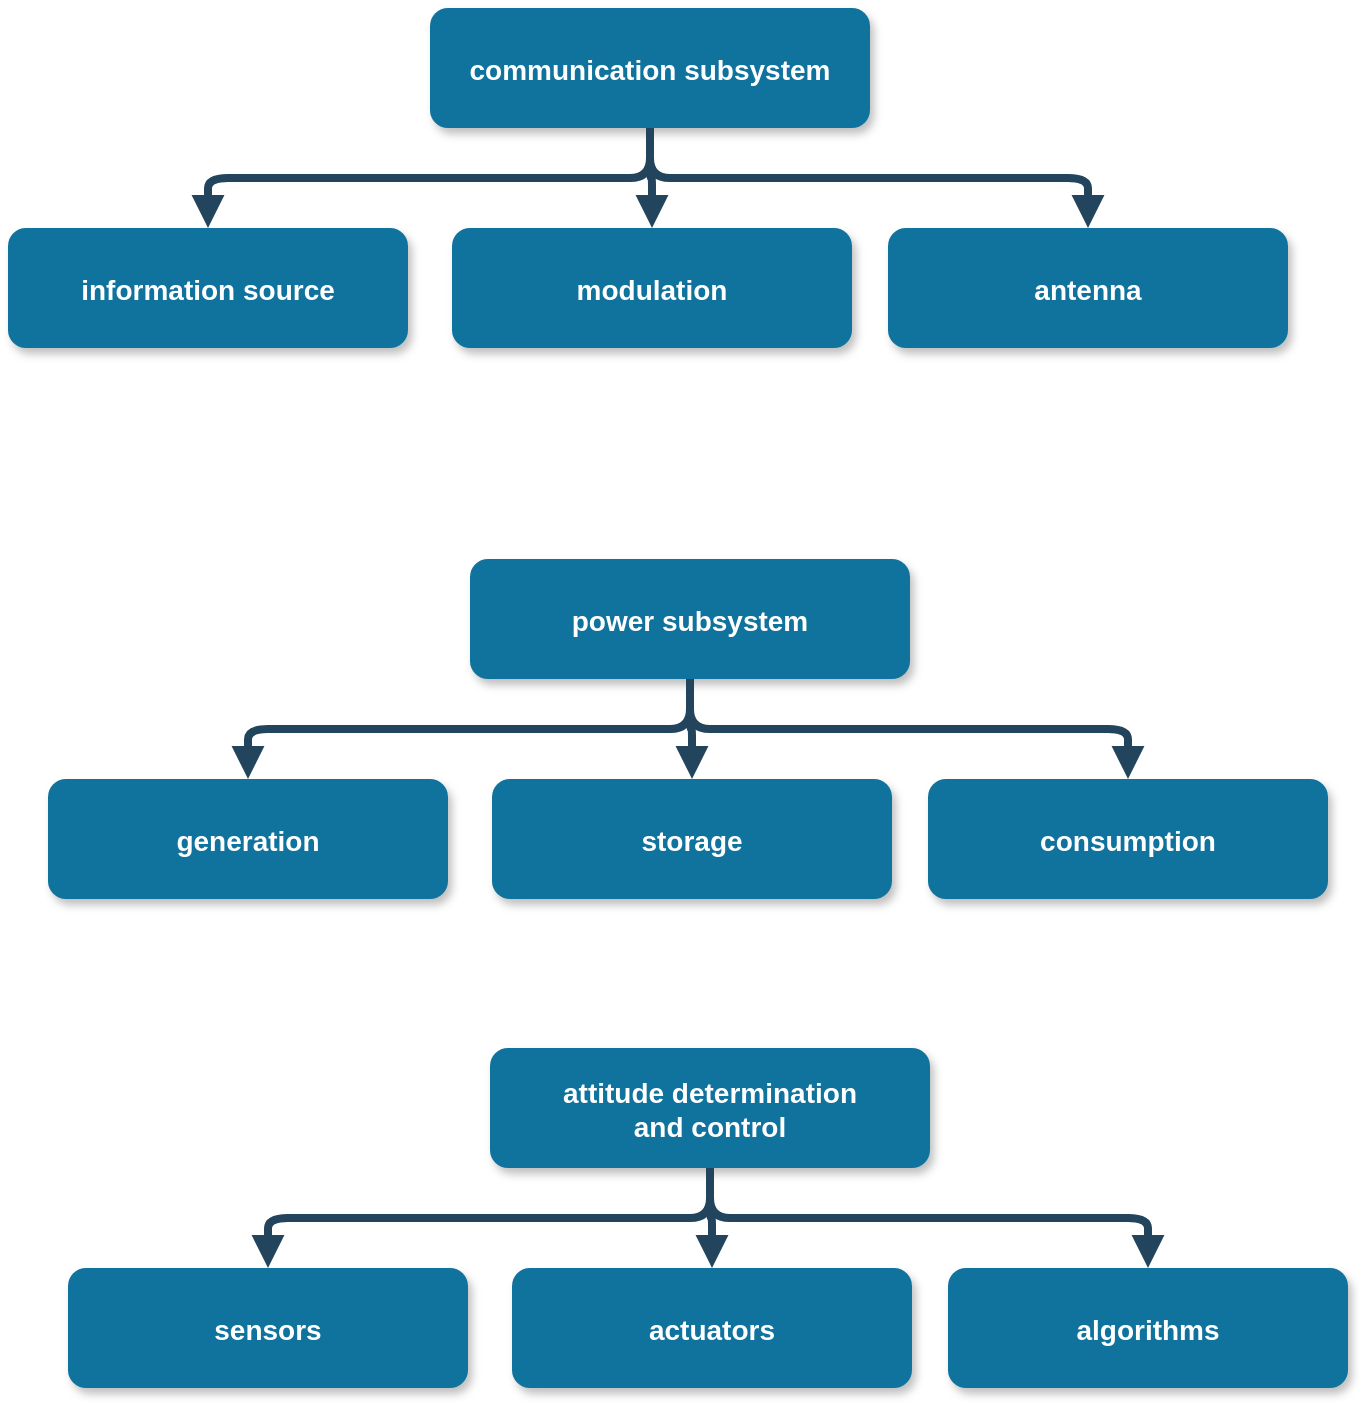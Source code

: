 <mxfile version="20.5.3" type="github">
  <diagram name="Page-1" id="97916047-d0de-89f5-080d-49f4d83e522f">
    <mxGraphModel dx="1422" dy="752" grid="1" gridSize="10" guides="1" tooltips="1" connect="1" arrows="1" fold="1" page="1" pageScale="1.5" pageWidth="1169" pageHeight="827" background="none" math="0" shadow="0">
      <root>
        <mxCell id="0" />
        <mxCell id="1" parent="0" />
        <mxCell id="3" value="power subsystem" style="rounded=1;fillColor=#10739E;strokeColor=none;shadow=1;gradientColor=none;fontStyle=1;fontColor=#FFFFFF;fontSize=14;" parent="1" vertex="1">
          <mxGeometry x="661" y="345.5" width="220" height="60" as="geometry" />
        </mxCell>
        <mxCell id="4" value="generation" style="rounded=1;fillColor=#10739E;strokeColor=none;shadow=1;gradientColor=none;fontStyle=1;fontColor=#FFFFFF;fontSize=14;" parent="1" vertex="1">
          <mxGeometry x="450" y="455.5" width="200" height="60" as="geometry" />
        </mxCell>
        <mxCell id="5" value="storage" style="rounded=1;fillColor=#10739E;strokeColor=none;shadow=1;gradientColor=none;fontStyle=1;fontColor=#FFFFFF;fontSize=14;" parent="1" vertex="1">
          <mxGeometry x="672" y="455.5" width="200" height="60" as="geometry" />
        </mxCell>
        <mxCell id="6" value="consumption" style="rounded=1;fillColor=#10739E;strokeColor=none;shadow=1;gradientColor=none;fontStyle=1;fontColor=#FFFFFF;fontSize=14;" parent="1" vertex="1">
          <mxGeometry x="890" y="455.5" width="200" height="60" as="geometry" />
        </mxCell>
        <mxCell id="30" value="" style="edgeStyle=elbowEdgeStyle;elbow=vertical;strokeWidth=4;endArrow=block;endFill=1;fontStyle=1;strokeColor=#23445D;" parent="1" source="3" target="5" edge="1">
          <mxGeometry x="22" y="165.5" width="100" height="100" as="geometry">
            <mxPoint x="22" y="265.5" as="sourcePoint" />
            <mxPoint x="122" y="165.5" as="targetPoint" />
          </mxGeometry>
        </mxCell>
        <mxCell id="31" value="" style="edgeStyle=elbowEdgeStyle;elbow=vertical;strokeWidth=4;endArrow=block;endFill=1;fontStyle=1;strokeColor=#23445D;" parent="1" source="3" target="4" edge="1">
          <mxGeometry x="22" y="165.5" width="100" height="100" as="geometry">
            <mxPoint x="22" y="265.5" as="sourcePoint" />
            <mxPoint x="122" y="165.5" as="targetPoint" />
          </mxGeometry>
        </mxCell>
        <mxCell id="32" value="" style="edgeStyle=elbowEdgeStyle;elbow=vertical;strokeWidth=4;endArrow=block;endFill=1;fontStyle=1;strokeColor=#23445D;" parent="1" source="3" target="6" edge="1">
          <mxGeometry x="22" y="165.5" width="100" height="100" as="geometry">
            <mxPoint x="22" y="265.5" as="sourcePoint" />
            <mxPoint x="122" y="165.5" as="targetPoint" />
          </mxGeometry>
        </mxCell>
        <mxCell id="sAFaNX6CJds8Urd7VX-T-32" value="attitude determination&#xa;and control" style="rounded=1;fillColor=#10739E;strokeColor=none;shadow=1;gradientColor=none;fontStyle=1;fontColor=#FFFFFF;fontSize=14;" parent="1" vertex="1">
          <mxGeometry x="671" y="590" width="220" height="60" as="geometry" />
        </mxCell>
        <mxCell id="sAFaNX6CJds8Urd7VX-T-33" value="sensors" style="rounded=1;fillColor=#10739E;strokeColor=none;shadow=1;gradientColor=none;fontStyle=1;fontColor=#FFFFFF;fontSize=14;" parent="1" vertex="1">
          <mxGeometry x="460" y="700" width="200" height="60" as="geometry" />
        </mxCell>
        <mxCell id="sAFaNX6CJds8Urd7VX-T-34" value="actuators" style="rounded=1;fillColor=#10739E;strokeColor=none;shadow=1;gradientColor=none;fontStyle=1;fontColor=#FFFFFF;fontSize=14;" parent="1" vertex="1">
          <mxGeometry x="682" y="700" width="200" height="60" as="geometry" />
        </mxCell>
        <mxCell id="sAFaNX6CJds8Urd7VX-T-35" value="algorithms" style="rounded=1;fillColor=#10739E;strokeColor=none;shadow=1;gradientColor=none;fontStyle=1;fontColor=#FFFFFF;fontSize=14;" parent="1" vertex="1">
          <mxGeometry x="900" y="700" width="200" height="60" as="geometry" />
        </mxCell>
        <mxCell id="sAFaNX6CJds8Urd7VX-T-36" value="" style="edgeStyle=elbowEdgeStyle;elbow=vertical;strokeWidth=4;endArrow=block;endFill=1;fontStyle=1;strokeColor=#23445D;" parent="1" source="sAFaNX6CJds8Urd7VX-T-32" target="sAFaNX6CJds8Urd7VX-T-34" edge="1">
          <mxGeometry x="32" y="410" width="100" height="100" as="geometry">
            <mxPoint x="32" y="510" as="sourcePoint" />
            <mxPoint x="132" y="410" as="targetPoint" />
          </mxGeometry>
        </mxCell>
        <mxCell id="sAFaNX6CJds8Urd7VX-T-37" value="" style="edgeStyle=elbowEdgeStyle;elbow=vertical;strokeWidth=4;endArrow=block;endFill=1;fontStyle=1;strokeColor=#23445D;" parent="1" source="sAFaNX6CJds8Urd7VX-T-32" target="sAFaNX6CJds8Urd7VX-T-33" edge="1">
          <mxGeometry x="32" y="410" width="100" height="100" as="geometry">
            <mxPoint x="32" y="510" as="sourcePoint" />
            <mxPoint x="132" y="410" as="targetPoint" />
          </mxGeometry>
        </mxCell>
        <mxCell id="sAFaNX6CJds8Urd7VX-T-38" value="" style="edgeStyle=elbowEdgeStyle;elbow=vertical;strokeWidth=4;endArrow=block;endFill=1;fontStyle=1;strokeColor=#23445D;" parent="1" source="sAFaNX6CJds8Urd7VX-T-32" target="sAFaNX6CJds8Urd7VX-T-35" edge="1">
          <mxGeometry x="32" y="410" width="100" height="100" as="geometry">
            <mxPoint x="32" y="510" as="sourcePoint" />
            <mxPoint x="132" y="410" as="targetPoint" />
          </mxGeometry>
        </mxCell>
        <mxCell id="6-nnAtrnUBZbtaKDENRa-32" value="communication subsystem" style="rounded=1;fillColor=#10739E;strokeColor=none;shadow=1;gradientColor=none;fontStyle=1;fontColor=#FFFFFF;fontSize=14;" vertex="1" parent="1">
          <mxGeometry x="641" y="70" width="220" height="60" as="geometry" />
        </mxCell>
        <mxCell id="6-nnAtrnUBZbtaKDENRa-33" value="information source" style="rounded=1;fillColor=#10739E;strokeColor=none;shadow=1;gradientColor=none;fontStyle=1;fontColor=#FFFFFF;fontSize=14;" vertex="1" parent="1">
          <mxGeometry x="430" y="180" width="200" height="60" as="geometry" />
        </mxCell>
        <mxCell id="6-nnAtrnUBZbtaKDENRa-34" value="modulation" style="rounded=1;fillColor=#10739E;strokeColor=none;shadow=1;gradientColor=none;fontStyle=1;fontColor=#FFFFFF;fontSize=14;" vertex="1" parent="1">
          <mxGeometry x="652" y="180" width="200" height="60" as="geometry" />
        </mxCell>
        <mxCell id="6-nnAtrnUBZbtaKDENRa-35" value="antenna" style="rounded=1;fillColor=#10739E;strokeColor=none;shadow=1;gradientColor=none;fontStyle=1;fontColor=#FFFFFF;fontSize=14;" vertex="1" parent="1">
          <mxGeometry x="870" y="180" width="200" height="60" as="geometry" />
        </mxCell>
        <mxCell id="6-nnAtrnUBZbtaKDENRa-36" value="" style="edgeStyle=elbowEdgeStyle;elbow=vertical;strokeWidth=4;endArrow=block;endFill=1;fontStyle=1;strokeColor=#23445D;" edge="1" parent="1" source="6-nnAtrnUBZbtaKDENRa-32" target="6-nnAtrnUBZbtaKDENRa-34">
          <mxGeometry x="2" y="-110" width="100" height="100" as="geometry">
            <mxPoint x="2" y="-10" as="sourcePoint" />
            <mxPoint x="102" y="-110" as="targetPoint" />
          </mxGeometry>
        </mxCell>
        <mxCell id="6-nnAtrnUBZbtaKDENRa-37" value="" style="edgeStyle=elbowEdgeStyle;elbow=vertical;strokeWidth=4;endArrow=block;endFill=1;fontStyle=1;strokeColor=#23445D;" edge="1" parent="1" source="6-nnAtrnUBZbtaKDENRa-32" target="6-nnAtrnUBZbtaKDENRa-33">
          <mxGeometry x="2" y="-110" width="100" height="100" as="geometry">
            <mxPoint x="2" y="-10" as="sourcePoint" />
            <mxPoint x="102" y="-110" as="targetPoint" />
          </mxGeometry>
        </mxCell>
        <mxCell id="6-nnAtrnUBZbtaKDENRa-38" value="" style="edgeStyle=elbowEdgeStyle;elbow=vertical;strokeWidth=4;endArrow=block;endFill=1;fontStyle=1;strokeColor=#23445D;" edge="1" parent="1" source="6-nnAtrnUBZbtaKDENRa-32" target="6-nnAtrnUBZbtaKDENRa-35">
          <mxGeometry x="2" y="-110" width="100" height="100" as="geometry">
            <mxPoint x="2" y="-10" as="sourcePoint" />
            <mxPoint x="102" y="-110" as="targetPoint" />
          </mxGeometry>
        </mxCell>
      </root>
    </mxGraphModel>
  </diagram>
</mxfile>

